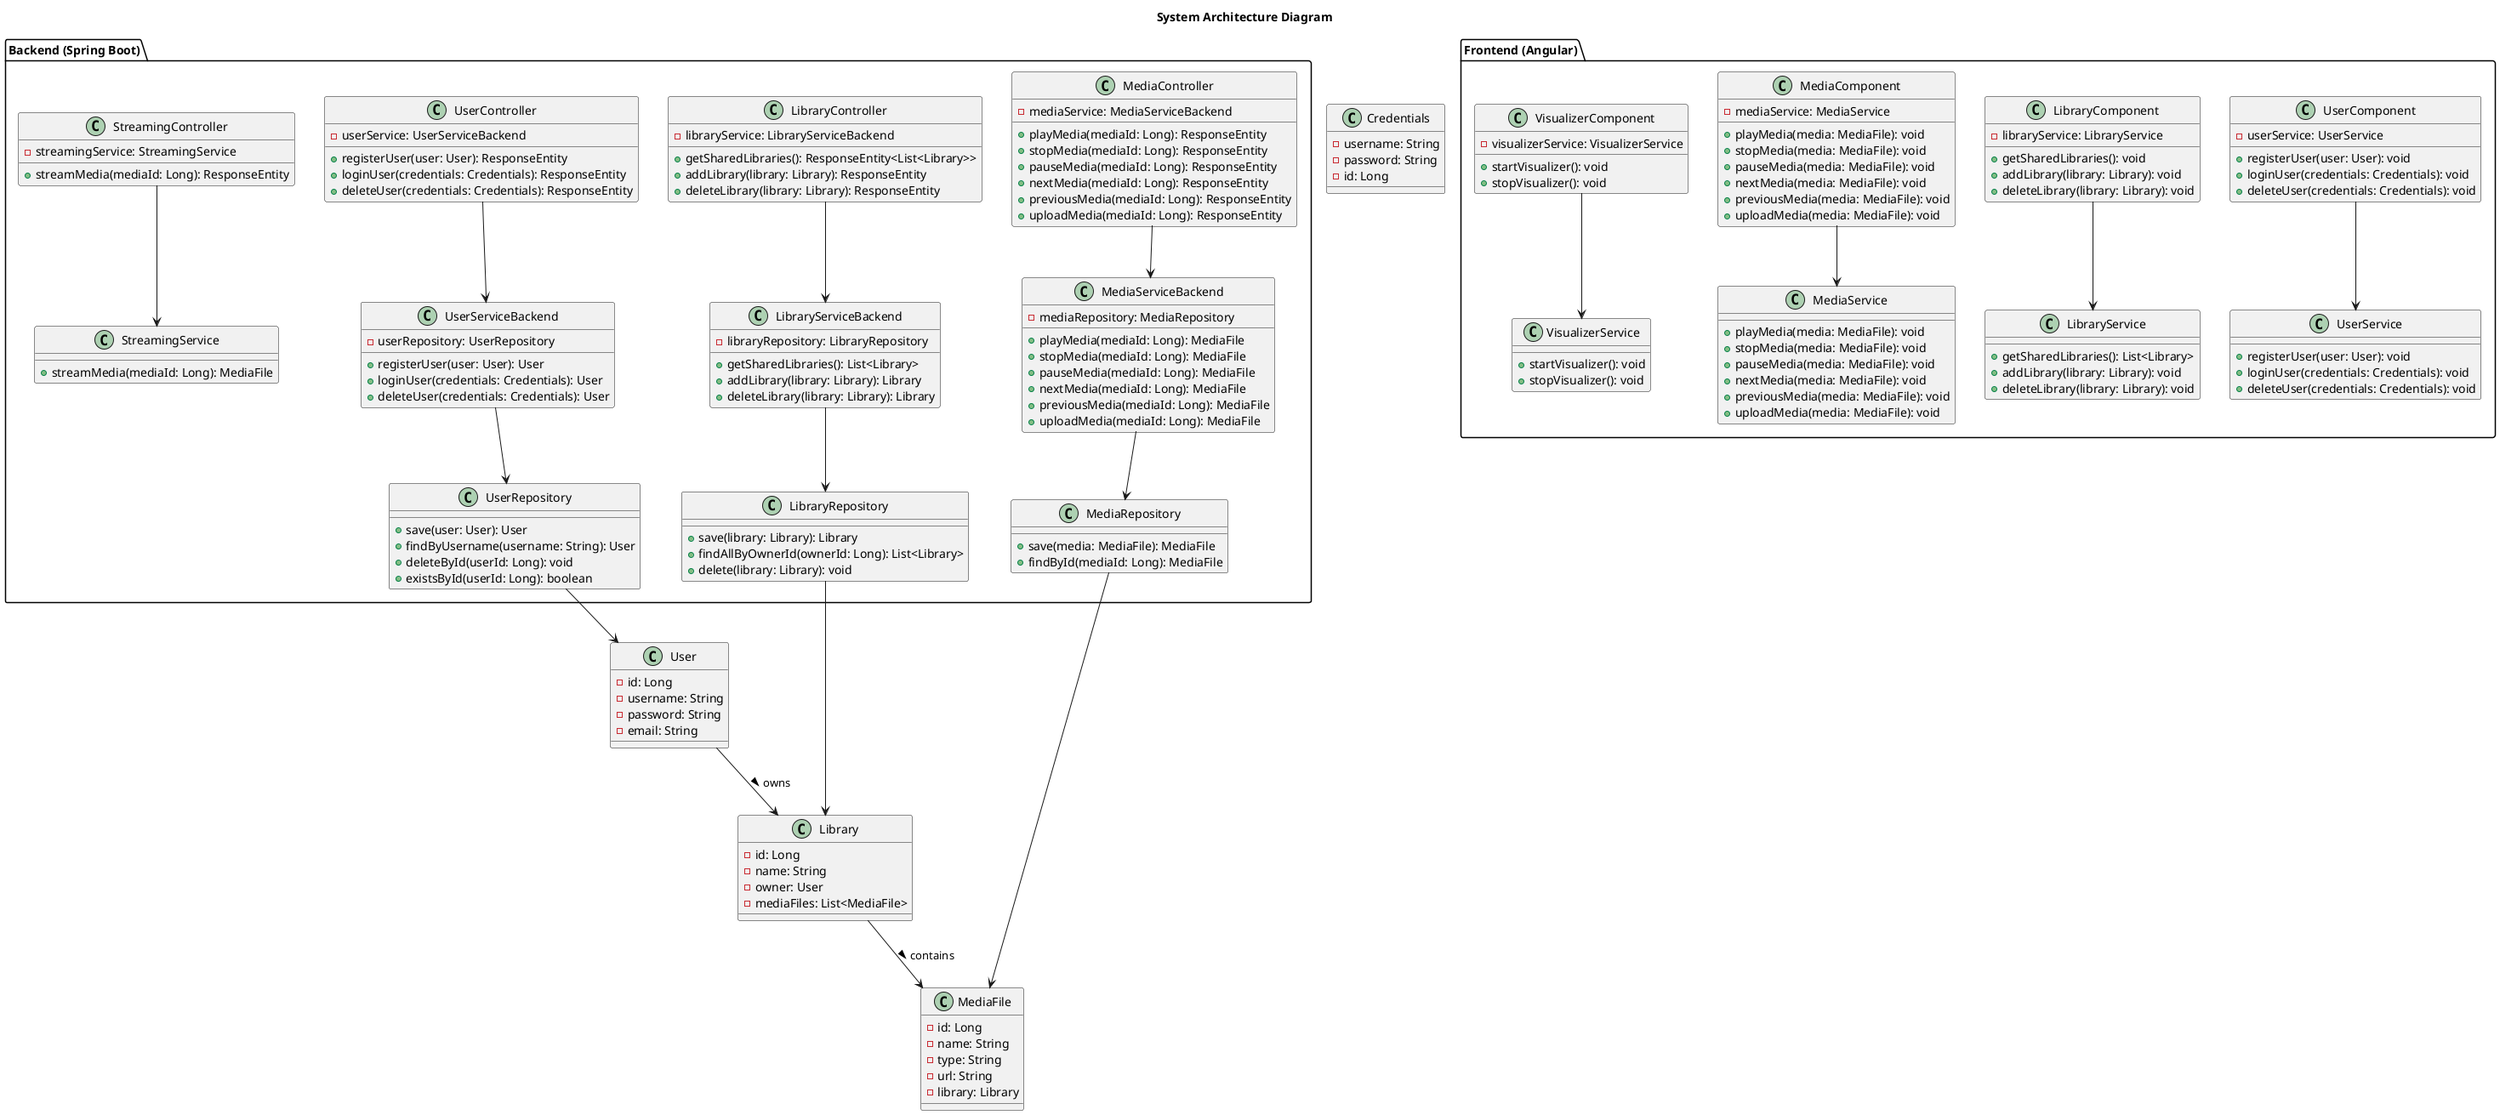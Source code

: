 @startuml
!define RECTANGLE class

title System Architecture Diagram

package "Frontend (Angular)" {
    RECTANGLE UserComponent {
        - userService: UserService
        + registerUser(user: User): void
        + loginUser(credentials: Credentials): void
        + deleteUser(credentials: Credentials): void
    }

    RECTANGLE LibraryComponent {
        - libraryService: LibraryService
        + getSharedLibraries(): void
        + addLibrary(library: Library): void
        + deleteLibrary(library: Library): void
    }

    RECTANGLE MediaComponent {
        - mediaService: MediaService
        + playMedia(media: MediaFile): void
        + stopMedia(media: MediaFile): void
        + pauseMedia(media: MediaFile): void
        + nextMedia(media: MediaFile): void
        + previousMedia(media: MediaFile): void
        + uploadMedia(media: MediaFile): void
    }

    RECTANGLE VisualizerComponent {
        - visualizerService: VisualizerService
        + startVisualizer(): void
        + stopVisualizer(): void
    }

    RECTANGLE UserService {
        + registerUser(user: User): void
        + loginUser(credentials: Credentials): void
        + deleteUser(credentials: Credentials): void
    }

    RECTANGLE LibraryService {
        + getSharedLibraries(): List<Library>
        + addLibrary(library: Library): void
        + deleteLibrary(library: Library): void
    }

    RECTANGLE MediaService {
        + playMedia(media: MediaFile): void
        + stopMedia(media: MediaFile): void
        + pauseMedia(media: MediaFile): void
        + nextMedia(media: MediaFile): void
        + previousMedia(media: MediaFile): void
        + uploadMedia(media: MediaFile): void
    }

    RECTANGLE VisualizerService {
        + startVisualizer(): void
        + stopVisualizer(): void
    }
}

package "Backend (Spring Boot)" {
    RECTANGLE UserController {
        - userService: UserServiceBackend
        + registerUser(user: User): ResponseEntity
        + loginUser(credentials: Credentials): ResponseEntity
        + deleteUser(credentials: Credentials): ResponseEntity
    }

    RECTANGLE LibraryController {
        - libraryService: LibraryServiceBackend
        + getSharedLibraries(): ResponseEntity<List<Library>>
        + addLibrary(library: Library): ResponseEntity
        + deleteLibrary(library: Library): ResponseEntity
    }

    RECTANGLE MediaController {
        - mediaService: MediaServiceBackend
        + playMedia(mediaId: Long): ResponseEntity
        + stopMedia(mediaId: Long): ResponseEntity
        + pauseMedia(mediaId: Long): ResponseEntity
        + nextMedia(mediaId: Long): ResponseEntity
        + previousMedia(mediaId: Long): ResponseEntity
        + uploadMedia(mediaId: Long): ResponseEntity
    }

    RECTANGLE StreamingController {
        - streamingService: StreamingService
        + streamMedia(mediaId: Long): ResponseEntity
    }

    RECTANGLE UserServiceBackend {
        - userRepository: UserRepository
        + registerUser(user: User): User
        + loginUser(credentials: Credentials): User
        + deleteUser(credentials: Credentials): User
    }

    RECTANGLE LibraryServiceBackend {
        - libraryRepository: LibraryRepository
        + getSharedLibraries(): List<Library>
        + addLibrary(library: Library): Library
        + deleteLibrary(library: Library): Library
    }

    RECTANGLE MediaServiceBackend {
        - mediaRepository: MediaRepository
        + playMedia(mediaId: Long): MediaFile
        + stopMedia(mediaId: Long): MediaFile
        + pauseMedia(mediaId: Long): MediaFile
        + nextMedia(mediaId: Long): MediaFile
        + previousMedia(mediaId: Long): MediaFile
        + uploadMedia(mediaId: Long): MediaFile
    }

    RECTANGLE StreamingService {
        + streamMedia(mediaId: Long): MediaFile
    }

    RECTANGLE UserRepository {
        + save(user: User): User
        + findByUsername(username: String): User
        + deleteById(userId: Long): void
        + existsById(userId: Long): boolean
    }

    RECTANGLE LibraryRepository {
        + save(library: Library): Library
        + findAllByOwnerId(ownerId: Long): List<Library>
        + delete(library: Library): void
    }

    RECTANGLE MediaRepository {
        + save(media: MediaFile): MediaFile
        + findById(mediaId: Long): MediaFile
    }
}

RECTANGLE User {
    - id: Long
    - username: String
    - password: String
    - email: String
}

RECTANGLE Library {
    - id: Long
    - name: String
    - owner: User
    - mediaFiles: List<MediaFile>
}

RECTANGLE MediaFile {
    - id: Long
    - name: String
    - type: String
    - url: String
    - library: Library
}

RECTANGLE Credentials {
    - username: String
    - password: String
    - id: Long
}

' Relationships
UserComponent --> UserService
LibraryComponent --> LibraryService
MediaComponent --> MediaService
VisualizerComponent --> VisualizerService

UserController --> UserServiceBackend
LibraryController --> LibraryServiceBackend
MediaController --> MediaServiceBackend
StreamingController --> StreamingService

UserServiceBackend --> UserRepository
LibraryServiceBackend --> LibraryRepository
MediaServiceBackend --> MediaRepository

UserRepository --> User
LibraryRepository --> Library
MediaRepository --> MediaFile

User --> Library : owns >
Library --> MediaFile : contains >

@enduml
